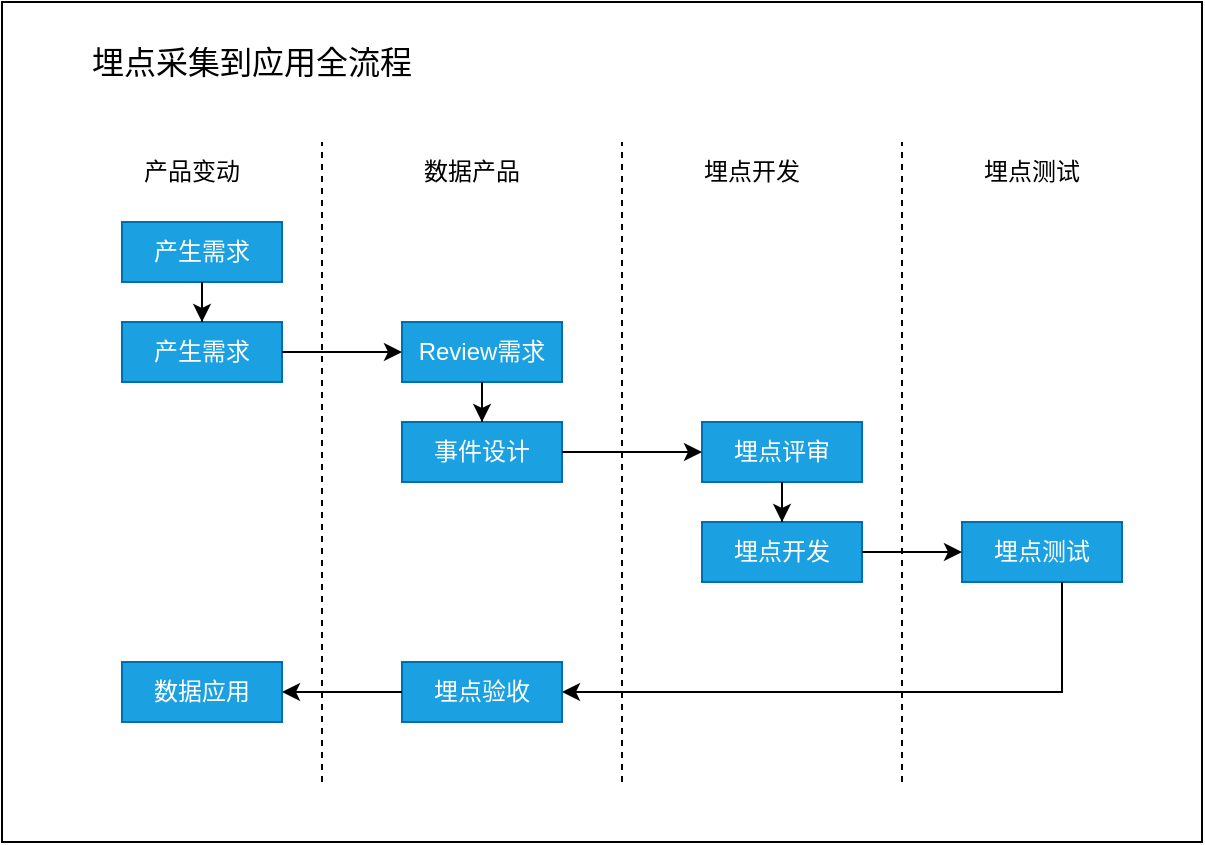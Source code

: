 <mxfile version="14.7.2" type="github">
  <diagram id="kgpKYQtTHZ0yAKxKKP6v" name="Page-1">
    <mxGraphModel dx="1673" dy="946" grid="1" gridSize="10" guides="1" tooltips="1" connect="1" arrows="1" fold="1" page="1" pageScale="1" pageWidth="850" pageHeight="1100" math="0" shadow="0">
      <root>
        <mxCell id="0" />
        <mxCell id="1" parent="0" />
        <mxCell id="xMWqGZyCQrD27c-tNp-Z-33" value="" style="group" vertex="1" connectable="0" parent="1">
          <mxGeometry x="60" y="620" width="600" height="420" as="geometry" />
        </mxCell>
        <mxCell id="xMWqGZyCQrD27c-tNp-Z-31" value="" style="rounded=0;whiteSpace=wrap;html=1;" vertex="1" parent="xMWqGZyCQrD27c-tNp-Z-33">
          <mxGeometry width="600" height="420" as="geometry" />
        </mxCell>
        <mxCell id="xMWqGZyCQrD27c-tNp-Z-3" value="产品变动" style="text;html=1;strokeColor=none;fillColor=none;align=center;verticalAlign=middle;whiteSpace=wrap;rounded=0;" vertex="1" parent="xMWqGZyCQrD27c-tNp-Z-33">
          <mxGeometry x="60" y="70" width="70" height="30" as="geometry" />
        </mxCell>
        <mxCell id="xMWqGZyCQrD27c-tNp-Z-4" value="数据产品" style="text;html=1;strokeColor=none;fillColor=none;align=center;verticalAlign=middle;whiteSpace=wrap;rounded=0;" vertex="1" parent="xMWqGZyCQrD27c-tNp-Z-33">
          <mxGeometry x="200" y="70" width="70" height="30" as="geometry" />
        </mxCell>
        <mxCell id="xMWqGZyCQrD27c-tNp-Z-5" value="埋点测试" style="text;html=1;strokeColor=none;fillColor=none;align=center;verticalAlign=middle;whiteSpace=wrap;rounded=0;" vertex="1" parent="xMWqGZyCQrD27c-tNp-Z-33">
          <mxGeometry x="480" y="70" width="70" height="30" as="geometry" />
        </mxCell>
        <mxCell id="xMWqGZyCQrD27c-tNp-Z-6" value="埋点开发" style="text;html=1;strokeColor=none;fillColor=none;align=center;verticalAlign=middle;whiteSpace=wrap;rounded=0;" vertex="1" parent="xMWqGZyCQrD27c-tNp-Z-33">
          <mxGeometry x="340" y="70" width="70" height="30" as="geometry" />
        </mxCell>
        <mxCell id="xMWqGZyCQrD27c-tNp-Z-7" value="" style="endArrow=none;dashed=1;html=1;" edge="1" parent="xMWqGZyCQrD27c-tNp-Z-33">
          <mxGeometry width="50" height="50" relative="1" as="geometry">
            <mxPoint x="160" y="390" as="sourcePoint" />
            <mxPoint x="160" y="70" as="targetPoint" />
          </mxGeometry>
        </mxCell>
        <mxCell id="xMWqGZyCQrD27c-tNp-Z-8" value="" style="endArrow=none;dashed=1;html=1;" edge="1" parent="xMWqGZyCQrD27c-tNp-Z-33">
          <mxGeometry width="50" height="50" relative="1" as="geometry">
            <mxPoint x="310" y="390" as="sourcePoint" />
            <mxPoint x="310" y="70" as="targetPoint" />
          </mxGeometry>
        </mxCell>
        <mxCell id="xMWqGZyCQrD27c-tNp-Z-9" value="" style="endArrow=none;dashed=1;html=1;" edge="1" parent="xMWqGZyCQrD27c-tNp-Z-33">
          <mxGeometry width="50" height="50" relative="1" as="geometry">
            <mxPoint x="450" y="390" as="sourcePoint" />
            <mxPoint x="450" y="70" as="targetPoint" />
          </mxGeometry>
        </mxCell>
        <mxCell id="xMWqGZyCQrD27c-tNp-Z-11" value="产生需求" style="rounded=0;whiteSpace=wrap;html=1;fillColor=#1ba1e2;strokeColor=#006EAF;fontColor=#ffffff;" vertex="1" parent="xMWqGZyCQrD27c-tNp-Z-33">
          <mxGeometry x="60" y="110" width="80" height="30" as="geometry" />
        </mxCell>
        <mxCell id="xMWqGZyCQrD27c-tNp-Z-13" value="产生需求" style="rounded=0;whiteSpace=wrap;html=1;fillColor=#1ba1e2;strokeColor=#006EAF;fontColor=#ffffff;" vertex="1" parent="xMWqGZyCQrD27c-tNp-Z-33">
          <mxGeometry x="60" y="160" width="80" height="30" as="geometry" />
        </mxCell>
        <mxCell id="xMWqGZyCQrD27c-tNp-Z-15" value="" style="edgeStyle=orthogonalEdgeStyle;rounded=0;orthogonalLoop=1;jettySize=auto;html=1;" edge="1" parent="xMWqGZyCQrD27c-tNp-Z-33" source="xMWqGZyCQrD27c-tNp-Z-11" target="xMWqGZyCQrD27c-tNp-Z-13">
          <mxGeometry relative="1" as="geometry" />
        </mxCell>
        <mxCell id="xMWqGZyCQrD27c-tNp-Z-16" value="Review需求&lt;br&gt;" style="rounded=0;whiteSpace=wrap;html=1;fillColor=#1ba1e2;strokeColor=#006EAF;fontColor=#ffffff;" vertex="1" parent="xMWqGZyCQrD27c-tNp-Z-33">
          <mxGeometry x="200" y="160" width="80" height="30" as="geometry" />
        </mxCell>
        <mxCell id="xMWqGZyCQrD27c-tNp-Z-17" value="" style="edgeStyle=orthogonalEdgeStyle;rounded=0;orthogonalLoop=1;jettySize=auto;html=1;" edge="1" parent="xMWqGZyCQrD27c-tNp-Z-33" source="xMWqGZyCQrD27c-tNp-Z-13" target="xMWqGZyCQrD27c-tNp-Z-16">
          <mxGeometry relative="1" as="geometry" />
        </mxCell>
        <mxCell id="xMWqGZyCQrD27c-tNp-Z-18" value="事件设计" style="rounded=0;whiteSpace=wrap;html=1;fillColor=#1ba1e2;strokeColor=#006EAF;fontColor=#ffffff;" vertex="1" parent="xMWqGZyCQrD27c-tNp-Z-33">
          <mxGeometry x="200" y="210" width="80" height="30" as="geometry" />
        </mxCell>
        <mxCell id="xMWqGZyCQrD27c-tNp-Z-19" value="" style="edgeStyle=orthogonalEdgeStyle;rounded=0;orthogonalLoop=1;jettySize=auto;html=1;" edge="1" parent="xMWqGZyCQrD27c-tNp-Z-33" source="xMWqGZyCQrD27c-tNp-Z-16" target="xMWqGZyCQrD27c-tNp-Z-18">
          <mxGeometry relative="1" as="geometry" />
        </mxCell>
        <mxCell id="xMWqGZyCQrD27c-tNp-Z-20" value="埋点评审" style="rounded=0;whiteSpace=wrap;html=1;fillColor=#1ba1e2;strokeColor=#006EAF;fontColor=#ffffff;" vertex="1" parent="xMWqGZyCQrD27c-tNp-Z-33">
          <mxGeometry x="350" y="210" width="80" height="30" as="geometry" />
        </mxCell>
        <mxCell id="xMWqGZyCQrD27c-tNp-Z-21" value="" style="edgeStyle=orthogonalEdgeStyle;rounded=0;orthogonalLoop=1;jettySize=auto;html=1;" edge="1" parent="xMWqGZyCQrD27c-tNp-Z-33" source="xMWqGZyCQrD27c-tNp-Z-18" target="xMWqGZyCQrD27c-tNp-Z-20">
          <mxGeometry relative="1" as="geometry" />
        </mxCell>
        <mxCell id="xMWqGZyCQrD27c-tNp-Z-22" value="埋点开发" style="rounded=0;whiteSpace=wrap;html=1;fillColor=#1ba1e2;strokeColor=#006EAF;fontColor=#ffffff;" vertex="1" parent="xMWqGZyCQrD27c-tNp-Z-33">
          <mxGeometry x="350" y="260" width="80" height="30" as="geometry" />
        </mxCell>
        <mxCell id="xMWqGZyCQrD27c-tNp-Z-23" value="" style="edgeStyle=orthogonalEdgeStyle;rounded=0;orthogonalLoop=1;jettySize=auto;html=1;" edge="1" parent="xMWqGZyCQrD27c-tNp-Z-33" source="xMWqGZyCQrD27c-tNp-Z-20" target="xMWqGZyCQrD27c-tNp-Z-22">
          <mxGeometry relative="1" as="geometry" />
        </mxCell>
        <mxCell id="xMWqGZyCQrD27c-tNp-Z-24" value="埋点测试" style="rounded=0;whiteSpace=wrap;html=1;fillColor=#1ba1e2;strokeColor=#006EAF;fontColor=#ffffff;" vertex="1" parent="xMWqGZyCQrD27c-tNp-Z-33">
          <mxGeometry x="480" y="260" width="80" height="30" as="geometry" />
        </mxCell>
        <mxCell id="xMWqGZyCQrD27c-tNp-Z-25" value="" style="edgeStyle=orthogonalEdgeStyle;rounded=0;orthogonalLoop=1;jettySize=auto;html=1;" edge="1" parent="xMWqGZyCQrD27c-tNp-Z-33" source="xMWqGZyCQrD27c-tNp-Z-22" target="xMWqGZyCQrD27c-tNp-Z-24">
          <mxGeometry relative="1" as="geometry" />
        </mxCell>
        <mxCell id="xMWqGZyCQrD27c-tNp-Z-26" value="埋点验收" style="rounded=0;whiteSpace=wrap;html=1;fillColor=#1ba1e2;strokeColor=#006EAF;fontColor=#ffffff;" vertex="1" parent="xMWqGZyCQrD27c-tNp-Z-33">
          <mxGeometry x="200" y="330" width="80" height="30" as="geometry" />
        </mxCell>
        <mxCell id="xMWqGZyCQrD27c-tNp-Z-27" value="" style="edgeStyle=orthogonalEdgeStyle;rounded=0;orthogonalLoop=1;jettySize=auto;html=1;" edge="1" parent="xMWqGZyCQrD27c-tNp-Z-33" source="xMWqGZyCQrD27c-tNp-Z-24" target="xMWqGZyCQrD27c-tNp-Z-26">
          <mxGeometry relative="1" as="geometry">
            <Array as="points">
              <mxPoint x="530" y="345" />
            </Array>
          </mxGeometry>
        </mxCell>
        <mxCell id="xMWqGZyCQrD27c-tNp-Z-28" value="数据应用" style="rounded=0;whiteSpace=wrap;html=1;fillColor=#1ba1e2;strokeColor=#006EAF;fontColor=#ffffff;" vertex="1" parent="xMWqGZyCQrD27c-tNp-Z-33">
          <mxGeometry x="60" y="330" width="80" height="30" as="geometry" />
        </mxCell>
        <mxCell id="xMWqGZyCQrD27c-tNp-Z-29" value="" style="edgeStyle=orthogonalEdgeStyle;rounded=0;orthogonalLoop=1;jettySize=auto;html=1;" edge="1" parent="xMWqGZyCQrD27c-tNp-Z-33" source="xMWqGZyCQrD27c-tNp-Z-26" target="xMWqGZyCQrD27c-tNp-Z-28">
          <mxGeometry relative="1" as="geometry" />
        </mxCell>
        <mxCell id="xMWqGZyCQrD27c-tNp-Z-32" value="&lt;font style=&quot;font-size: 16px&quot;&gt;埋点采集到应用全流程&lt;/font&gt;" style="text;html=1;strokeColor=none;fillColor=none;align=center;verticalAlign=middle;whiteSpace=wrap;rounded=0;" vertex="1" parent="xMWqGZyCQrD27c-tNp-Z-33">
          <mxGeometry x="40" y="20" width="170" height="20" as="geometry" />
        </mxCell>
      </root>
    </mxGraphModel>
  </diagram>
</mxfile>
